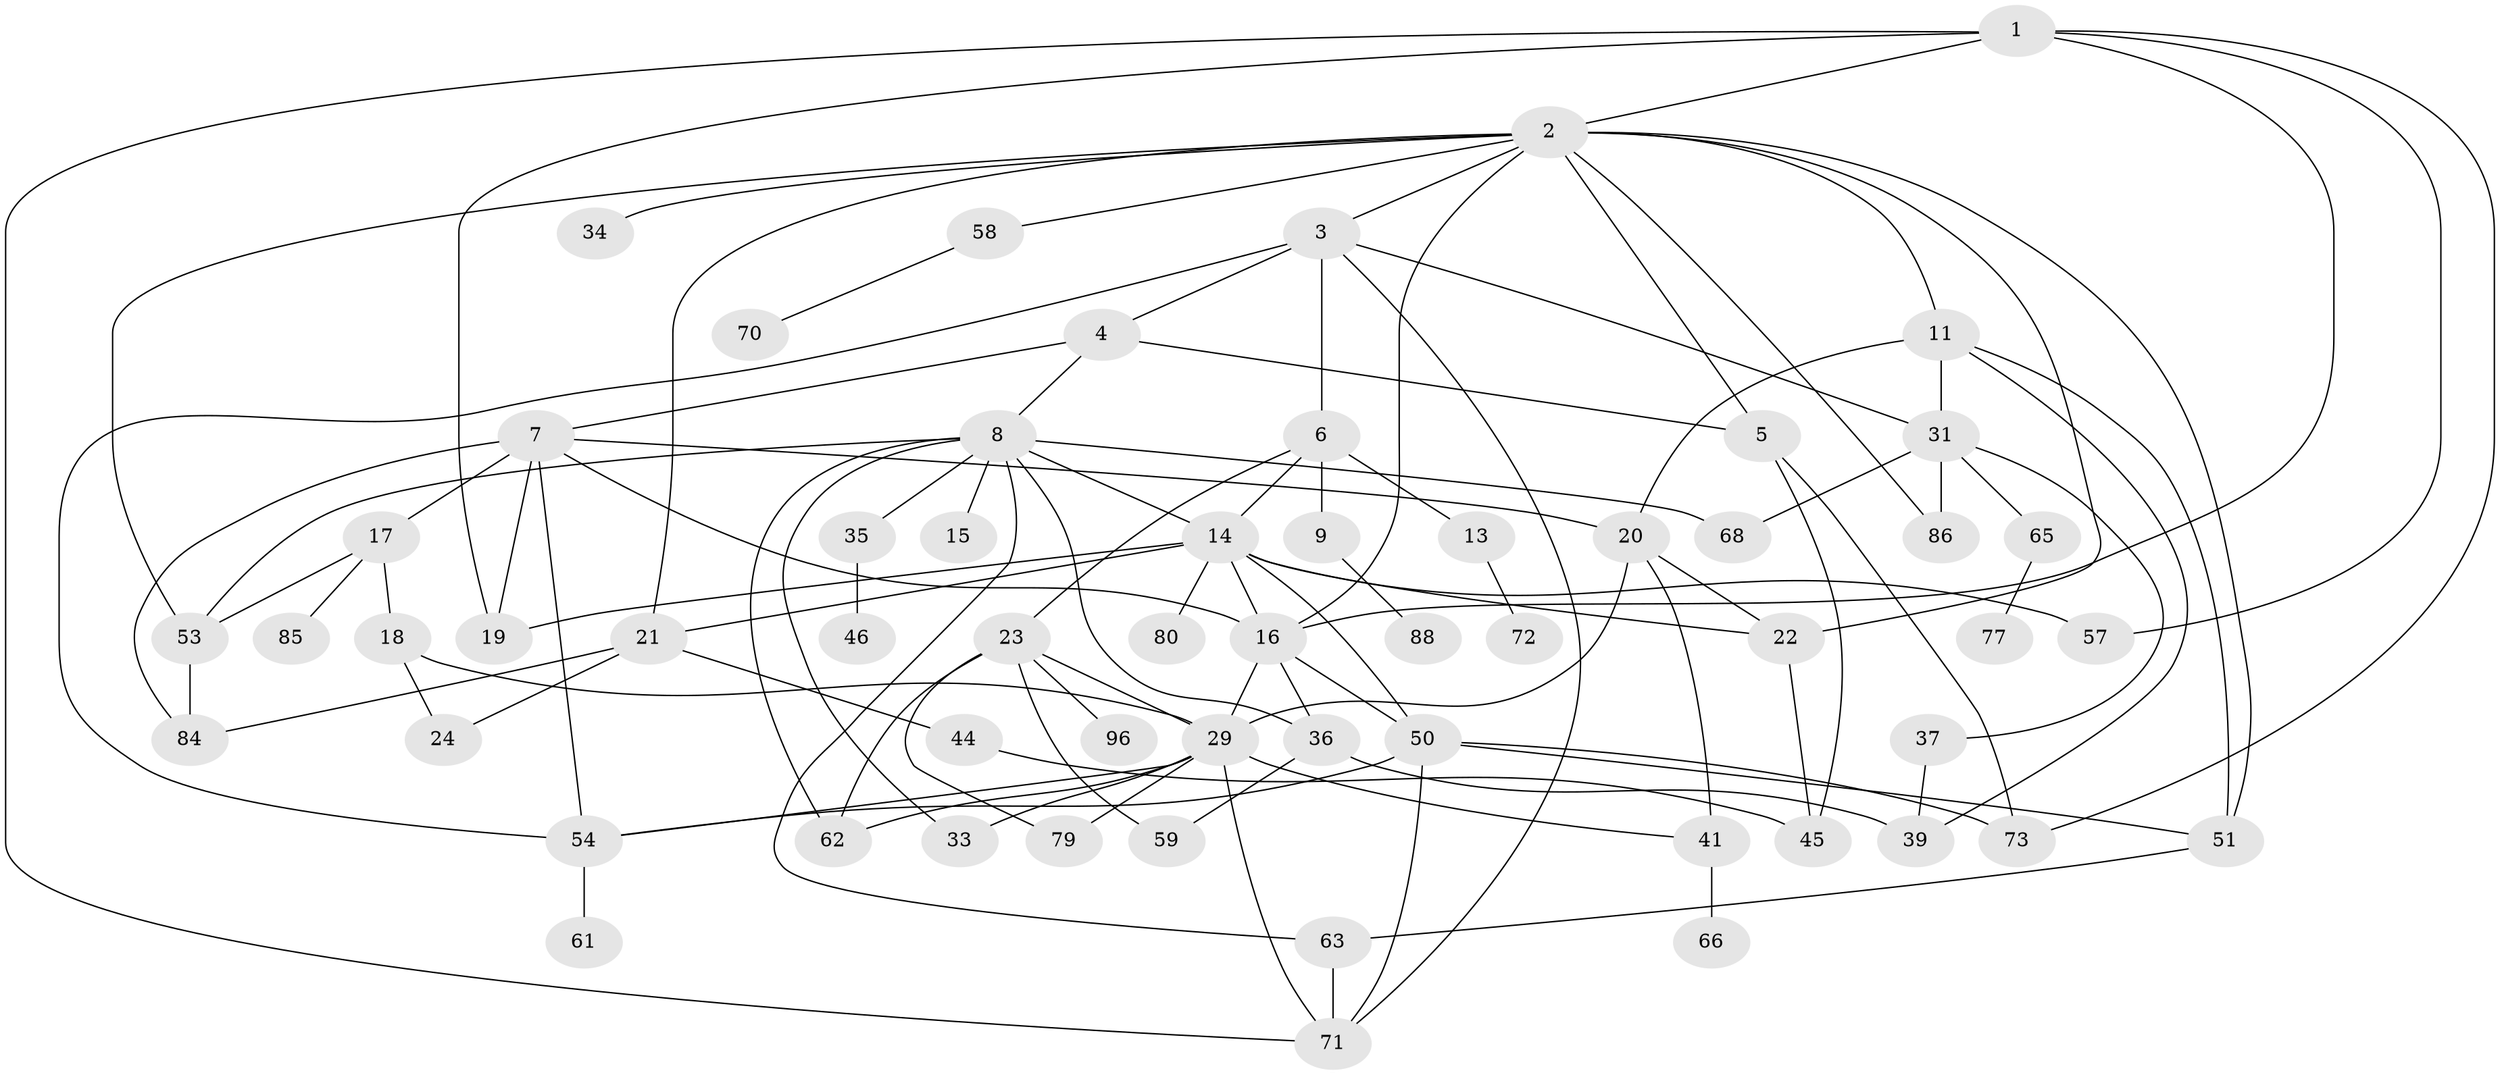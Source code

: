// original degree distribution, {6: 0.06060606060606061, 11: 0.010101010101010102, 5: 0.10101010101010101, 2: 0.31313131313131315, 3: 0.1919191919191919, 4: 0.12121212121212122, 7: 0.020202020202020204, 1: 0.18181818181818182}
// Generated by graph-tools (version 1.1) at 2025/17/03/04/25 18:17:06]
// undirected, 59 vertices, 105 edges
graph export_dot {
graph [start="1"]
  node [color=gray90,style=filled];
  1;
  2 [super="+47"];
  3 [super="+38+91"];
  4 [super="+27"];
  5 [super="+49"];
  6;
  7 [super="+12+32"];
  8 [super="+10+30+26+81"];
  9;
  11;
  13;
  14 [super="+83"];
  15;
  16 [super="+60+40"];
  17 [super="+99+25+28+52"];
  18;
  19 [super="+75"];
  20;
  21 [super="+76"];
  22 [super="+48"];
  23 [super="+56"];
  24;
  29 [super="+67+97+92"];
  31;
  33 [super="+94+82"];
  34;
  35 [super="+43"];
  36;
  37;
  39;
  41;
  44;
  45;
  46;
  50;
  51 [super="+74"];
  53 [super="+55"];
  54 [super="+89"];
  57;
  58;
  59;
  61;
  62;
  63 [super="+64+90"];
  65;
  66;
  68;
  70;
  71;
  72;
  73 [super="+78"];
  77;
  79;
  80;
  84;
  85;
  86;
  88;
  96;
  1 -- 2;
  1 -- 19;
  1 -- 57;
  1 -- 71;
  1 -- 73;
  1 -- 16;
  2 -- 3;
  2 -- 5;
  2 -- 11;
  2 -- 21;
  2 -- 34;
  2 -- 58;
  2 -- 51;
  2 -- 16;
  2 -- 22;
  2 -- 53;
  2 -- 86;
  3 -- 4;
  3 -- 6;
  3 -- 54;
  3 -- 31;
  3 -- 71;
  4 -- 7;
  4 -- 8;
  4 -- 5;
  5 -- 73;
  5 -- 45;
  6 -- 9;
  6 -- 13;
  6 -- 14;
  6 -- 23;
  7 -- 17 [weight=3];
  7 -- 19;
  7 -- 20;
  7 -- 84;
  7 -- 54;
  7 -- 16;
  8 -- 68;
  8 -- 15;
  8 -- 63;
  8 -- 36;
  8 -- 14;
  8 -- 33;
  8 -- 35;
  8 -- 53;
  8 -- 62;
  9 -- 88;
  11 -- 20;
  11 -- 31;
  11 -- 39;
  11 -- 51;
  13 -- 72;
  14 -- 16;
  14 -- 22 [weight=2];
  14 -- 50;
  14 -- 80;
  14 -- 21;
  14 -- 19;
  14 -- 57;
  16 -- 36;
  16 -- 50;
  16 -- 29;
  17 -- 18;
  17 -- 53;
  17 -- 85;
  18 -- 29;
  18 -- 24;
  20 -- 41;
  20 -- 29;
  20 -- 22;
  21 -- 24;
  21 -- 44;
  21 -- 84;
  22 -- 45;
  23 -- 59;
  23 -- 96;
  23 -- 29;
  23 -- 79;
  23 -- 62;
  29 -- 33;
  29 -- 41;
  29 -- 62;
  29 -- 54;
  29 -- 71;
  29 -- 79;
  31 -- 37;
  31 -- 65;
  31 -- 86;
  31 -- 68;
  35 -- 46;
  36 -- 39;
  36 -- 59;
  37 -- 39;
  41 -- 66;
  44 -- 45;
  50 -- 51;
  50 -- 54;
  50 -- 71;
  50 -- 73;
  51 -- 63;
  53 -- 84;
  54 -- 61;
  58 -- 70;
  63 -- 71;
  65 -- 77;
}
